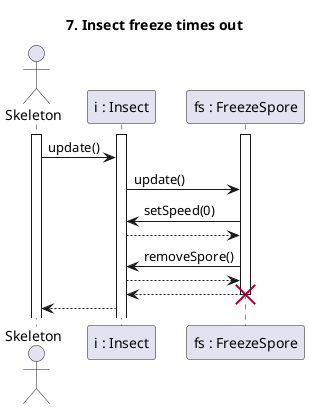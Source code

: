 @startuml Insect freeze times out

title 7. Insect freeze times out

actor "Skeleton" as S
participant "i : Insect" as I
participant "fs : FreezeSpore" as Sp

activate S
activate I
activate Sp

S -> I : update()
I -> Sp : update()
    Sp -> I : setSpeed(0)
    I --> Sp
    Sp -> I : removeSpore()
    I --> Sp
Sp --> I
destroy Sp
I --> S


@enduml